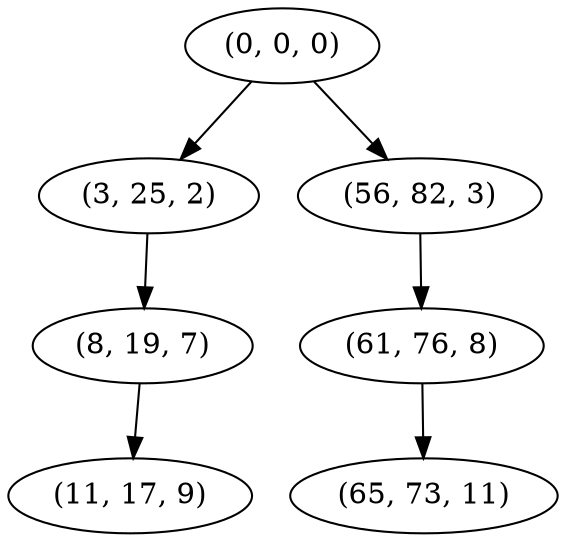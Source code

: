 digraph tree {
    "(0, 0, 0)";
    "(3, 25, 2)";
    "(8, 19, 7)";
    "(11, 17, 9)";
    "(56, 82, 3)";
    "(61, 76, 8)";
    "(65, 73, 11)";
    "(0, 0, 0)" -> "(3, 25, 2)";
    "(0, 0, 0)" -> "(56, 82, 3)";
    "(3, 25, 2)" -> "(8, 19, 7)";
    "(8, 19, 7)" -> "(11, 17, 9)";
    "(56, 82, 3)" -> "(61, 76, 8)";
    "(61, 76, 8)" -> "(65, 73, 11)";
}
